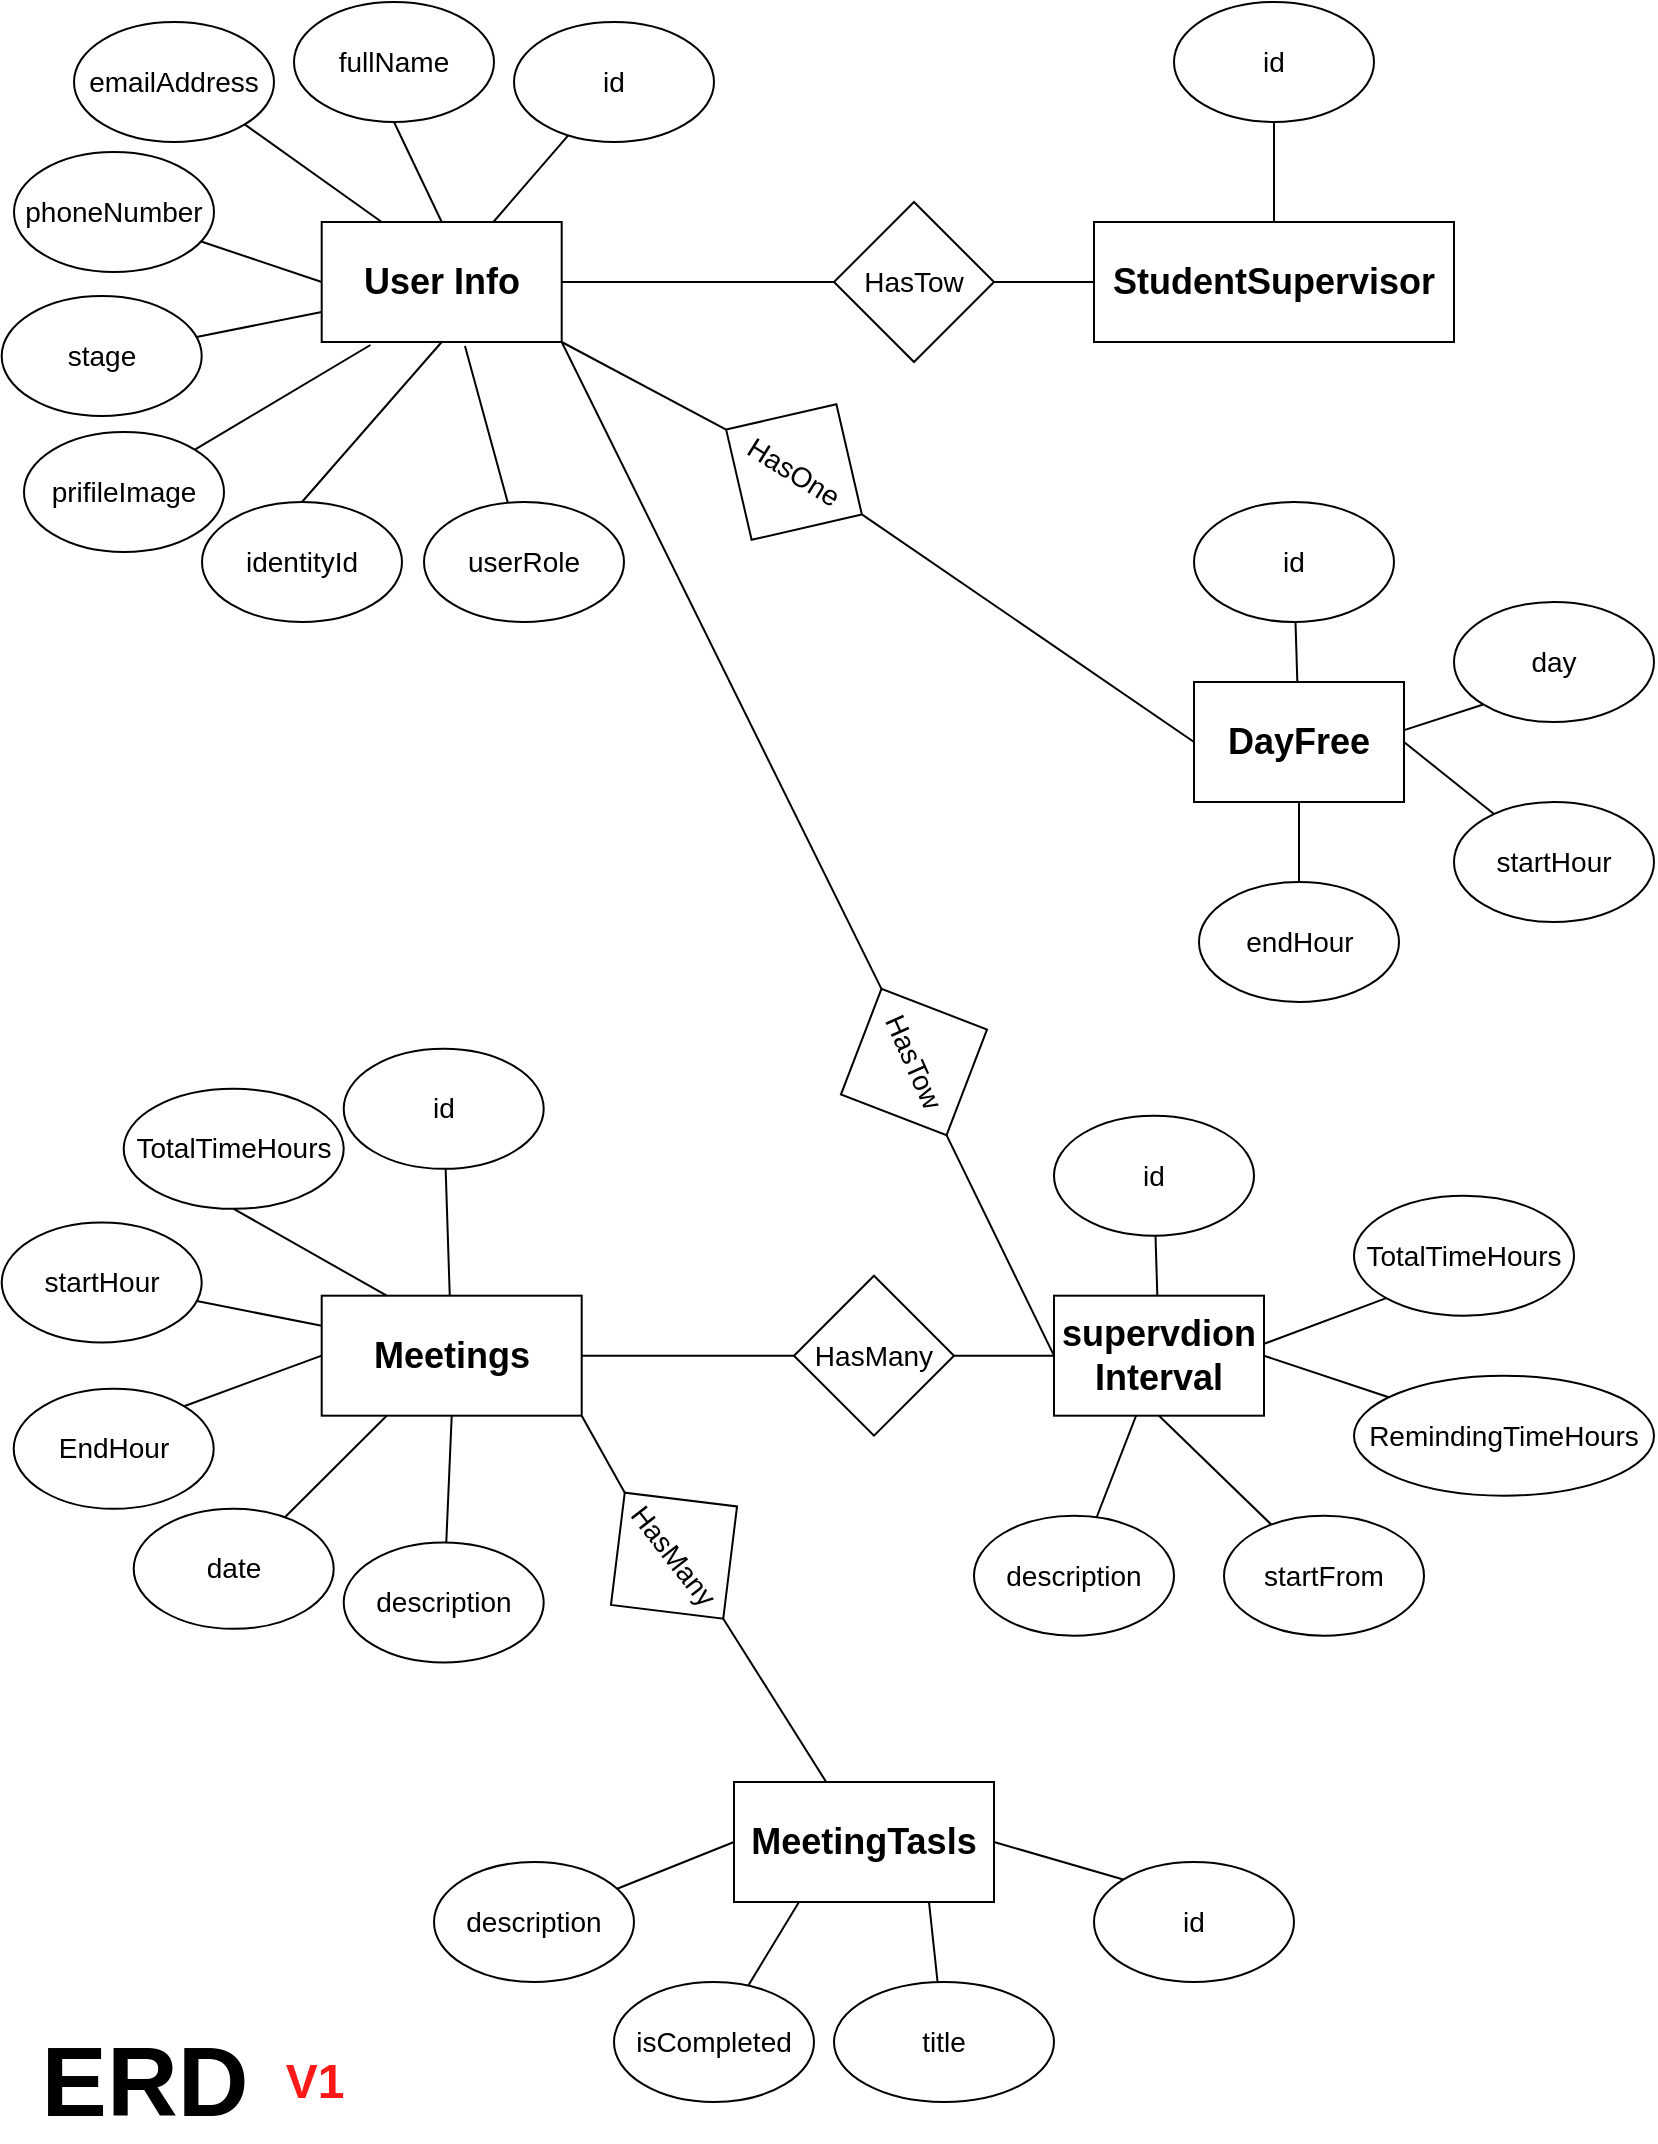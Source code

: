 <mxfile version="13.9.9" type="device"><diagram id="D7dQw42WFXhbAQPrsZ8e" name="UsersData"><mxGraphModel dx="1024" dy="592" grid="1" gridSize="10" guides="1" tooltips="1" connect="1" arrows="1" fold="1" page="1" pageScale="1" pageWidth="850" pageHeight="1100" math="0" shadow="0"><root><mxCell id="0"/><mxCell id="1" parent="0"/><mxCell id="kfg5G9f2uvB8EfEGwd8A-55" style="edgeStyle=none;rounded=0;orthogonalLoop=1;jettySize=auto;html=1;exitX=1;exitY=1;exitDx=0;exitDy=0;entryX=0;entryY=0.5;entryDx=0;entryDy=0;endArrow=none;endFill=0;fontSize=14;" parent="1" source="kfg5G9f2uvB8EfEGwd8A-1" target="kfg5G9f2uvB8EfEGwd8A-54" edge="1"><mxGeometry relative="1" as="geometry"/></mxCell><mxCell id="kfg5G9f2uvB8EfEGwd8A-1" value="User Info" style="rounded=0;whiteSpace=wrap;html=1;fontStyle=1;fontSize=18;" parent="1" vertex="1"><mxGeometry x="173.85" y="120" width="120" height="60" as="geometry"/></mxCell><mxCell id="kfg5G9f2uvB8EfEGwd8A-2" value="fullName" style="ellipse;whiteSpace=wrap;html=1;fontStyle=0;fontSize=14;" parent="1" vertex="1"><mxGeometry x="160" y="10" width="100" height="60" as="geometry"/></mxCell><mxCell id="kfg5G9f2uvB8EfEGwd8A-13" style="rounded=0;orthogonalLoop=1;jettySize=auto;html=1;exitX=1;exitY=1;exitDx=0;exitDy=0;entryX=0.25;entryY=0;entryDx=0;entryDy=0;fontSize=14;endArrow=none;endFill=0;" parent="1" source="kfg5G9f2uvB8EfEGwd8A-3" target="kfg5G9f2uvB8EfEGwd8A-1" edge="1"><mxGeometry relative="1" as="geometry"/></mxCell><mxCell id="kfg5G9f2uvB8EfEGwd8A-3" value="emailAddress" style="ellipse;whiteSpace=wrap;html=1;fontStyle=0;fontSize=14;" parent="1" vertex="1"><mxGeometry x="50" y="20" width="100" height="60" as="geometry"/></mxCell><mxCell id="kfg5G9f2uvB8EfEGwd8A-14" style="rounded=0;orthogonalLoop=1;jettySize=auto;html=1;entryX=0;entryY=0.5;entryDx=0;entryDy=0;fontSize=14;endArrow=none;endFill=0;" parent="1" source="kfg5G9f2uvB8EfEGwd8A-4" target="kfg5G9f2uvB8EfEGwd8A-1" edge="1"><mxGeometry relative="1" as="geometry"/></mxCell><mxCell id="kfg5G9f2uvB8EfEGwd8A-4" value="phoneNumber" style="ellipse;whiteSpace=wrap;html=1;fontStyle=0;fontSize=14;" parent="1" vertex="1"><mxGeometry x="20" y="85" width="100" height="60" as="geometry"/></mxCell><mxCell id="kfg5G9f2uvB8EfEGwd8A-15" style="rounded=0;orthogonalLoop=1;jettySize=auto;html=1;entryX=0;entryY=0.75;entryDx=0;entryDy=0;fontSize=14;endArrow=none;endFill=0;" parent="1" source="kfg5G9f2uvB8EfEGwd8A-5" target="kfg5G9f2uvB8EfEGwd8A-1" edge="1"><mxGeometry relative="1" as="geometry"/></mxCell><mxCell id="kfg5G9f2uvB8EfEGwd8A-5" value="stage" style="ellipse;whiteSpace=wrap;html=1;fontStyle=0;fontSize=14;" parent="1" vertex="1"><mxGeometry x="13.85" y="157" width="100" height="60" as="geometry"/></mxCell><mxCell id="kfg5G9f2uvB8EfEGwd8A-16" style="rounded=0;orthogonalLoop=1;jettySize=auto;html=1;entryX=0.203;entryY=1.025;entryDx=0;entryDy=0;fontSize=14;entryPerimeter=0;endArrow=none;endFill=0;" parent="1" source="kfg5G9f2uvB8EfEGwd8A-6" target="kfg5G9f2uvB8EfEGwd8A-1" edge="1"><mxGeometry relative="1" as="geometry"/></mxCell><mxCell id="kfg5G9f2uvB8EfEGwd8A-6" value="prifileImage" style="ellipse;whiteSpace=wrap;html=1;fontStyle=0;fontSize=14;" parent="1" vertex="1"><mxGeometry x="25" y="225" width="100" height="60" as="geometry"/></mxCell><mxCell id="kfg5G9f2uvB8EfEGwd8A-17" style="rounded=0;orthogonalLoop=1;jettySize=auto;html=1;exitX=0.5;exitY=0;exitDx=0;exitDy=0;entryX=0.5;entryY=1;entryDx=0;entryDy=0;fontSize=14;endArrow=none;endFill=0;" parent="1" source="kfg5G9f2uvB8EfEGwd8A-7" target="kfg5G9f2uvB8EfEGwd8A-1" edge="1"><mxGeometry relative="1" as="geometry"/></mxCell><mxCell id="kfg5G9f2uvB8EfEGwd8A-7" value="identityId" style="ellipse;whiteSpace=wrap;html=1;fontStyle=0;fontSize=14;" parent="1" vertex="1"><mxGeometry x="114" y="260" width="100" height="60" as="geometry"/></mxCell><mxCell id="kfg5G9f2uvB8EfEGwd8A-19" style="rounded=0;orthogonalLoop=1;jettySize=auto;html=1;entryX=0.597;entryY=1.033;entryDx=0;entryDy=0;entryPerimeter=0;fontSize=14;endArrow=none;endFill=0;" parent="1" source="kfg5G9f2uvB8EfEGwd8A-8" target="kfg5G9f2uvB8EfEGwd8A-1" edge="1"><mxGeometry relative="1" as="geometry"/></mxCell><mxCell id="kfg5G9f2uvB8EfEGwd8A-8" value="userRole" style="ellipse;whiteSpace=wrap;html=1;fontStyle=0;fontSize=14;" parent="1" vertex="1"><mxGeometry x="225" y="260" width="100" height="60" as="geometry"/></mxCell><mxCell id="kfg5G9f2uvB8EfEGwd8A-11" value="" style="endArrow=none;html=1;fontSize=14;exitX=0.5;exitY=1;exitDx=0;exitDy=0;entryX=0.5;entryY=0;entryDx=0;entryDy=0;endFill=0;" parent="1" source="kfg5G9f2uvB8EfEGwd8A-2" target="kfg5G9f2uvB8EfEGwd8A-1" edge="1"><mxGeometry width="50" height="50" relative="1" as="geometry"><mxPoint x="103.85" y="230" as="sourcePoint"/><mxPoint x="153.85" y="180" as="targetPoint"/></mxGeometry></mxCell><mxCell id="kfg5G9f2uvB8EfEGwd8A-27" style="edgeStyle=none;rounded=0;orthogonalLoop=1;jettySize=auto;html=1;entryX=1;entryY=0.5;entryDx=0;entryDy=0;endArrow=none;endFill=0;fontSize=14;" parent="1" source="kfg5G9f2uvB8EfEGwd8A-20" target="kfg5G9f2uvB8EfEGwd8A-26" edge="1"><mxGeometry relative="1" as="geometry"/></mxCell><mxCell id="kfg5G9f2uvB8EfEGwd8A-20" value="StudentSupervisor" style="rounded=0;whiteSpace=wrap;html=1;fontStyle=1;fontSize=18;" parent="1" vertex="1"><mxGeometry x="560" y="120" width="180" height="60" as="geometry"/></mxCell><mxCell id="kfg5G9f2uvB8EfEGwd8A-23" style="rounded=0;orthogonalLoop=1;jettySize=auto;html=1;fontSize=14;endArrow=none;endFill=0;" parent="1" source="kfg5G9f2uvB8EfEGwd8A-22" target="kfg5G9f2uvB8EfEGwd8A-1" edge="1"><mxGeometry relative="1" as="geometry"/></mxCell><mxCell id="kfg5G9f2uvB8EfEGwd8A-22" value="id" style="ellipse;whiteSpace=wrap;html=1;fontStyle=0;fontSize=14;" parent="1" vertex="1"><mxGeometry x="270" y="20" width="100" height="60" as="geometry"/></mxCell><mxCell id="kfg5G9f2uvB8EfEGwd8A-25" style="edgeStyle=none;rounded=0;orthogonalLoop=1;jettySize=auto;html=1;endArrow=none;endFill=0;fontSize=14;" parent="1" source="kfg5G9f2uvB8EfEGwd8A-24" target="kfg5G9f2uvB8EfEGwd8A-20" edge="1"><mxGeometry relative="1" as="geometry"/></mxCell><mxCell id="kfg5G9f2uvB8EfEGwd8A-24" value="id" style="ellipse;whiteSpace=wrap;html=1;fontStyle=0;fontSize=14;" parent="1" vertex="1"><mxGeometry x="600" y="10" width="100" height="60" as="geometry"/></mxCell><mxCell id="kfg5G9f2uvB8EfEGwd8A-28" style="edgeStyle=none;rounded=0;orthogonalLoop=1;jettySize=auto;html=1;entryX=1;entryY=0.5;entryDx=0;entryDy=0;endArrow=none;endFill=0;fontSize=14;exitX=0;exitY=0.5;exitDx=0;exitDy=0;" parent="1" source="kfg5G9f2uvB8EfEGwd8A-26" target="kfg5G9f2uvB8EfEGwd8A-1" edge="1"><mxGeometry relative="1" as="geometry"><mxPoint x="370.004" y="163.846" as="sourcePoint"/></mxGeometry></mxCell><mxCell id="kfg5G9f2uvB8EfEGwd8A-26" value="HasTow" style="rhombus;whiteSpace=wrap;html=1;fontSize=14;" parent="1" vertex="1"><mxGeometry x="430" y="110" width="80" height="80" as="geometry"/></mxCell><mxCell id="kfg5G9f2uvB8EfEGwd8A-43" value="" style="edgeStyle=none;rounded=0;orthogonalLoop=1;jettySize=auto;html=1;endArrow=none;endFill=0;fontSize=14;exitX=0;exitY=0.5;exitDx=0;exitDy=0;entryX=1;entryY=0.5;entryDx=0;entryDy=0;" parent="1" source="kfg5G9f2uvB8EfEGwd8A-29" target="kfg5G9f2uvB8EfEGwd8A-40" edge="1"><mxGeometry relative="1" as="geometry"/></mxCell><mxCell id="kfg5G9f2uvB8EfEGwd8A-29" value="DayFree" style="rounded=0;whiteSpace=wrap;html=1;fontStyle=1;fontSize=18;" parent="1" vertex="1"><mxGeometry x="610" y="350" width="105" height="60" as="geometry"/></mxCell><mxCell id="kfg5G9f2uvB8EfEGwd8A-30" style="edgeStyle=none;rounded=0;orthogonalLoop=1;jettySize=auto;html=1;endArrow=none;endFill=0;fontSize=14;" parent="1" source="kfg5G9f2uvB8EfEGwd8A-31" target="kfg5G9f2uvB8EfEGwd8A-29" edge="1"><mxGeometry relative="1" as="geometry"/></mxCell><mxCell id="kfg5G9f2uvB8EfEGwd8A-31" value="id" style="ellipse;whiteSpace=wrap;html=1;fontStyle=0;fontSize=14;" parent="1" vertex="1"><mxGeometry x="610" y="260" width="100" height="60" as="geometry"/></mxCell><mxCell id="kfg5G9f2uvB8EfEGwd8A-39" style="edgeStyle=none;rounded=0;orthogonalLoop=1;jettySize=auto;html=1;exitX=0;exitY=1;exitDx=0;exitDy=0;entryX=0.997;entryY=0.403;entryDx=0;entryDy=0;entryPerimeter=0;endArrow=none;endFill=0;fontSize=14;" parent="1" source="kfg5G9f2uvB8EfEGwd8A-32" target="kfg5G9f2uvB8EfEGwd8A-29" edge="1"><mxGeometry relative="1" as="geometry"/></mxCell><mxCell id="kfg5G9f2uvB8EfEGwd8A-32" value="day" style="ellipse;whiteSpace=wrap;html=1;fontStyle=0;fontSize=14;" parent="1" vertex="1"><mxGeometry x="740" y="310" width="100" height="60" as="geometry"/></mxCell><mxCell id="kfg5G9f2uvB8EfEGwd8A-38" style="edgeStyle=none;rounded=0;orthogonalLoop=1;jettySize=auto;html=1;endArrow=none;endFill=0;fontSize=14;entryX=1;entryY=0.5;entryDx=0;entryDy=0;" parent="1" source="kfg5G9f2uvB8EfEGwd8A-34" target="kfg5G9f2uvB8EfEGwd8A-29" edge="1"><mxGeometry relative="1" as="geometry"><mxPoint x="705" y="430" as="targetPoint"/></mxGeometry></mxCell><mxCell id="kfg5G9f2uvB8EfEGwd8A-34" value="startHour" style="ellipse;whiteSpace=wrap;html=1;fontStyle=0;fontSize=14;" parent="1" vertex="1"><mxGeometry x="740" y="410" width="100" height="60" as="geometry"/></mxCell><mxCell id="kfg5G9f2uvB8EfEGwd8A-37" style="edgeStyle=none;rounded=0;orthogonalLoop=1;jettySize=auto;html=1;entryX=0.5;entryY=1;entryDx=0;entryDy=0;endArrow=none;endFill=0;fontSize=14;" parent="1" source="kfg5G9f2uvB8EfEGwd8A-35" target="kfg5G9f2uvB8EfEGwd8A-29" edge="1"><mxGeometry relative="1" as="geometry"/></mxCell><mxCell id="kfg5G9f2uvB8EfEGwd8A-35" value="endHour" style="ellipse;whiteSpace=wrap;html=1;fontStyle=0;fontSize=14;" parent="1" vertex="1"><mxGeometry x="612.5" y="450" width="100" height="60" as="geometry"/></mxCell><mxCell id="kfg5G9f2uvB8EfEGwd8A-41" style="edgeStyle=none;rounded=0;orthogonalLoop=1;jettySize=auto;html=1;entryX=1;entryY=1;entryDx=0;entryDy=0;endArrow=none;endFill=0;fontSize=14;exitX=0;exitY=0.5;exitDx=0;exitDy=0;" parent="1" source="kfg5G9f2uvB8EfEGwd8A-40" target="kfg5G9f2uvB8EfEGwd8A-1" edge="1"><mxGeometry relative="1" as="geometry"/></mxCell><mxCell id="kfg5G9f2uvB8EfEGwd8A-40" value="HasOne" style="rhombus;whiteSpace=wrap;html=1;fontSize=14;rotation=32;" parent="1" vertex="1"><mxGeometry x="370" y="205" width="80" height="80" as="geometry"/></mxCell><mxCell id="kfg5G9f2uvB8EfEGwd8A-44" value="supervdion&lt;br&gt;Interval" style="rounded=0;whiteSpace=wrap;html=1;fontStyle=1;fontSize=18;" parent="1" vertex="1"><mxGeometry x="540" y="656.84" width="105" height="60" as="geometry"/></mxCell><mxCell id="kfg5G9f2uvB8EfEGwd8A-45" style="edgeStyle=none;rounded=0;orthogonalLoop=1;jettySize=auto;html=1;endArrow=none;endFill=0;fontSize=14;" parent="1" source="kfg5G9f2uvB8EfEGwd8A-46" target="kfg5G9f2uvB8EfEGwd8A-44" edge="1"><mxGeometry relative="1" as="geometry"/></mxCell><mxCell id="kfg5G9f2uvB8EfEGwd8A-46" value="id" style="ellipse;whiteSpace=wrap;html=1;fontStyle=0;fontSize=14;" parent="1" vertex="1"><mxGeometry x="540" y="566.84" width="100" height="60" as="geometry"/></mxCell><mxCell id="kfg5G9f2uvB8EfEGwd8A-47" style="edgeStyle=none;rounded=0;orthogonalLoop=1;jettySize=auto;html=1;exitX=0;exitY=1;exitDx=0;exitDy=0;entryX=0.997;entryY=0.403;entryDx=0;entryDy=0;entryPerimeter=0;endArrow=none;endFill=0;fontSize=14;" parent="1" source="kfg5G9f2uvB8EfEGwd8A-48" target="kfg5G9f2uvB8EfEGwd8A-44" edge="1"><mxGeometry relative="1" as="geometry"/></mxCell><mxCell id="kfg5G9f2uvB8EfEGwd8A-48" value="TotalTimeHours" style="ellipse;whiteSpace=wrap;html=1;fontStyle=0;fontSize=14;" parent="1" vertex="1"><mxGeometry x="690" y="606.84" width="110" height="60" as="geometry"/></mxCell><mxCell id="kfg5G9f2uvB8EfEGwd8A-49" style="edgeStyle=none;rounded=0;orthogonalLoop=1;jettySize=auto;html=1;endArrow=none;endFill=0;fontSize=14;entryX=1;entryY=0.5;entryDx=0;entryDy=0;" parent="1" source="kfg5G9f2uvB8EfEGwd8A-50" target="kfg5G9f2uvB8EfEGwd8A-44" edge="1"><mxGeometry relative="1" as="geometry"><mxPoint x="635" y="736.84" as="targetPoint"/></mxGeometry></mxCell><mxCell id="kfg5G9f2uvB8EfEGwd8A-50" value="RemindingTimeHours" style="ellipse;whiteSpace=wrap;html=1;fontStyle=0;fontSize=14;" parent="1" vertex="1"><mxGeometry x="690" y="696.84" width="150" height="60" as="geometry"/></mxCell><mxCell id="kfg5G9f2uvB8EfEGwd8A-51" style="edgeStyle=none;rounded=0;orthogonalLoop=1;jettySize=auto;html=1;entryX=0.5;entryY=1;entryDx=0;entryDy=0;endArrow=none;endFill=0;fontSize=14;" parent="1" source="kfg5G9f2uvB8EfEGwd8A-52" target="kfg5G9f2uvB8EfEGwd8A-44" edge="1"><mxGeometry relative="1" as="geometry"/></mxCell><mxCell id="kfg5G9f2uvB8EfEGwd8A-52" value="startFrom" style="ellipse;whiteSpace=wrap;html=1;fontStyle=0;fontSize=14;" parent="1" vertex="1"><mxGeometry x="625" y="766.84" width="100" height="60" as="geometry"/></mxCell><mxCell id="kfg5G9f2uvB8EfEGwd8A-57" style="edgeStyle=none;rounded=0;orthogonalLoop=1;jettySize=auto;html=1;entryX=0.391;entryY=1;entryDx=0;entryDy=0;entryPerimeter=0;endArrow=none;endFill=0;fontSize=14;" parent="1" source="kfg5G9f2uvB8EfEGwd8A-53" target="kfg5G9f2uvB8EfEGwd8A-44" edge="1"><mxGeometry relative="1" as="geometry"/></mxCell><mxCell id="kfg5G9f2uvB8EfEGwd8A-53" value="description" style="ellipse;whiteSpace=wrap;html=1;fontStyle=0;fontSize=14;" parent="1" vertex="1"><mxGeometry x="500" y="766.84" width="100" height="60" as="geometry"/></mxCell><mxCell id="kfg5G9f2uvB8EfEGwd8A-56" style="edgeStyle=none;rounded=0;orthogonalLoop=1;jettySize=auto;html=1;exitX=1;exitY=0.5;exitDx=0;exitDy=0;entryX=0;entryY=0.5;entryDx=0;entryDy=0;endArrow=none;endFill=0;fontSize=14;" parent="1" source="kfg5G9f2uvB8EfEGwd8A-54" target="kfg5G9f2uvB8EfEGwd8A-44" edge="1"><mxGeometry relative="1" as="geometry"><mxPoint x="522.368" y="550.002" as="sourcePoint"/></mxGeometry></mxCell><mxCell id="kfg5G9f2uvB8EfEGwd8A-54" value="HasTow" style="rhombus;whiteSpace=wrap;html=1;fontSize=14;rotation=66;" parent="1" vertex="1"><mxGeometry x="430" y="500" width="80" height="80" as="geometry"/></mxCell><mxCell id="kfg5G9f2uvB8EfEGwd8A-79" style="edgeStyle=none;rounded=0;orthogonalLoop=1;jettySize=auto;html=1;entryX=0;entryY=0.5;entryDx=0;entryDy=0;endArrow=none;endFill=0;fontSize=14;" parent="1" source="kfg5G9f2uvB8EfEGwd8A-58" target="kfg5G9f2uvB8EfEGwd8A-78" edge="1"><mxGeometry relative="1" as="geometry"/></mxCell><mxCell id="kfg5G9f2uvB8EfEGwd8A-99" style="edgeStyle=none;rounded=0;orthogonalLoop=1;jettySize=auto;html=1;exitX=1;exitY=1;exitDx=0;exitDy=0;entryX=0;entryY=0.5;entryDx=0;entryDy=0;endArrow=none;endFill=0;fontSize=14;" parent="1" source="kfg5G9f2uvB8EfEGwd8A-58" target="kfg5G9f2uvB8EfEGwd8A-98" edge="1"><mxGeometry relative="1" as="geometry"/></mxCell><mxCell id="kfg5G9f2uvB8EfEGwd8A-58" value="Meetings" style="rounded=0;whiteSpace=wrap;html=1;fontStyle=1;fontSize=18;" parent="1" vertex="1"><mxGeometry x="173.85" y="656.84" width="130" height="60" as="geometry"/></mxCell><mxCell id="kfg5G9f2uvB8EfEGwd8A-59" style="edgeStyle=none;rounded=0;orthogonalLoop=1;jettySize=auto;html=1;endArrow=none;endFill=0;fontSize=14;" parent="1" source="kfg5G9f2uvB8EfEGwd8A-60" target="kfg5G9f2uvB8EfEGwd8A-58" edge="1"><mxGeometry relative="1" as="geometry"/></mxCell><mxCell id="kfg5G9f2uvB8EfEGwd8A-60" value="id" style="ellipse;whiteSpace=wrap;html=1;fontStyle=0;fontSize=14;" parent="1" vertex="1"><mxGeometry x="184.85" y="533.42" width="100" height="60" as="geometry"/></mxCell><mxCell id="kfg5G9f2uvB8EfEGwd8A-72" style="edgeStyle=none;rounded=0;orthogonalLoop=1;jettySize=auto;html=1;exitX=0.5;exitY=1;exitDx=0;exitDy=0;entryX=0.25;entryY=0;entryDx=0;entryDy=0;endArrow=none;endFill=0;fontSize=14;" parent="1" source="kfg5G9f2uvB8EfEGwd8A-62" target="kfg5G9f2uvB8EfEGwd8A-58" edge="1"><mxGeometry relative="1" as="geometry"/></mxCell><mxCell id="kfg5G9f2uvB8EfEGwd8A-62" value="TotalTimeHours" style="ellipse;whiteSpace=wrap;html=1;fontStyle=0;fontSize=14;" parent="1" vertex="1"><mxGeometry x="74.85" y="553.42" width="110" height="60" as="geometry"/></mxCell><mxCell id="kfg5G9f2uvB8EfEGwd8A-73" style="edgeStyle=none;rounded=0;orthogonalLoop=1;jettySize=auto;html=1;entryX=0;entryY=0.25;entryDx=0;entryDy=0;endArrow=none;endFill=0;fontSize=14;" parent="1" source="kfg5G9f2uvB8EfEGwd8A-66" target="kfg5G9f2uvB8EfEGwd8A-58" edge="1"><mxGeometry relative="1" as="geometry"/></mxCell><mxCell id="kfg5G9f2uvB8EfEGwd8A-66" value="startHour" style="ellipse;whiteSpace=wrap;html=1;fontStyle=0;fontSize=14;" parent="1" vertex="1"><mxGeometry x="13.85" y="620.26" width="100" height="60" as="geometry"/></mxCell><mxCell id="kfg5G9f2uvB8EfEGwd8A-77" style="edgeStyle=none;rounded=0;orthogonalLoop=1;jettySize=auto;html=1;entryX=0.5;entryY=1;entryDx=0;entryDy=0;endArrow=none;endFill=0;fontSize=14;" parent="1" source="kfg5G9f2uvB8EfEGwd8A-68" target="kfg5G9f2uvB8EfEGwd8A-58" edge="1"><mxGeometry relative="1" as="geometry"/></mxCell><mxCell id="kfg5G9f2uvB8EfEGwd8A-68" value="description" style="ellipse;whiteSpace=wrap;html=1;fontStyle=0;fontSize=14;" parent="1" vertex="1"><mxGeometry x="184.85" y="780.26" width="100" height="60" as="geometry"/></mxCell><mxCell id="kfg5G9f2uvB8EfEGwd8A-75" style="edgeStyle=none;rounded=0;orthogonalLoop=1;jettySize=auto;html=1;exitX=1;exitY=0;exitDx=0;exitDy=0;entryX=0;entryY=0.5;entryDx=0;entryDy=0;endArrow=none;endFill=0;fontSize=14;" parent="1" source="kfg5G9f2uvB8EfEGwd8A-69" target="kfg5G9f2uvB8EfEGwd8A-58" edge="1"><mxGeometry relative="1" as="geometry"/></mxCell><mxCell id="kfg5G9f2uvB8EfEGwd8A-69" value="EndHour" style="ellipse;whiteSpace=wrap;html=1;fontStyle=0;fontSize=14;" parent="1" vertex="1"><mxGeometry x="19.85" y="703.42" width="100" height="60" as="geometry"/></mxCell><mxCell id="kfg5G9f2uvB8EfEGwd8A-76" style="edgeStyle=none;rounded=0;orthogonalLoop=1;jettySize=auto;html=1;entryX=0.25;entryY=1;entryDx=0;entryDy=0;endArrow=none;endFill=0;fontSize=14;" parent="1" source="kfg5G9f2uvB8EfEGwd8A-70" target="kfg5G9f2uvB8EfEGwd8A-58" edge="1"><mxGeometry relative="1" as="geometry"/></mxCell><mxCell id="kfg5G9f2uvB8EfEGwd8A-70" value="date" style="ellipse;whiteSpace=wrap;html=1;fontStyle=0;fontSize=14;" parent="1" vertex="1"><mxGeometry x="79.85" y="763.42" width="100" height="60" as="geometry"/></mxCell><mxCell id="kfg5G9f2uvB8EfEGwd8A-80" style="edgeStyle=none;rounded=0;orthogonalLoop=1;jettySize=auto;html=1;entryX=0;entryY=0.5;entryDx=0;entryDy=0;endArrow=none;endFill=0;fontSize=14;" parent="1" source="kfg5G9f2uvB8EfEGwd8A-78" target="kfg5G9f2uvB8EfEGwd8A-44" edge="1"><mxGeometry relative="1" as="geometry"/></mxCell><mxCell id="kfg5G9f2uvB8EfEGwd8A-78" value="HasMany" style="rhombus;whiteSpace=wrap;html=1;fontSize=14;" parent="1" vertex="1"><mxGeometry x="410" y="646.84" width="80" height="80" as="geometry"/></mxCell><mxCell id="kfg5G9f2uvB8EfEGwd8A-100" style="edgeStyle=none;rounded=0;orthogonalLoop=1;jettySize=auto;html=1;entryX=1;entryY=0.5;entryDx=0;entryDy=0;endArrow=none;endFill=0;fontSize=14;" parent="1" source="kfg5G9f2uvB8EfEGwd8A-81" target="kfg5G9f2uvB8EfEGwd8A-98" edge="1"><mxGeometry relative="1" as="geometry"/></mxCell><mxCell id="kfg5G9f2uvB8EfEGwd8A-81" value="MeetingTasls" style="rounded=0;whiteSpace=wrap;html=1;fontStyle=1;fontSize=18;" parent="1" vertex="1"><mxGeometry x="380" y="900" width="130" height="60" as="geometry"/></mxCell><mxCell id="kfg5G9f2uvB8EfEGwd8A-97" style="edgeStyle=none;rounded=0;orthogonalLoop=1;jettySize=auto;html=1;exitX=0;exitY=0;exitDx=0;exitDy=0;entryX=1;entryY=0.5;entryDx=0;entryDy=0;endArrow=none;endFill=0;fontSize=14;" parent="1" source="kfg5G9f2uvB8EfEGwd8A-83" target="kfg5G9f2uvB8EfEGwd8A-81" edge="1"><mxGeometry relative="1" as="geometry"/></mxCell><mxCell id="kfg5G9f2uvB8EfEGwd8A-83" value="id" style="ellipse;whiteSpace=wrap;html=1;fontStyle=0;fontSize=14;" parent="1" vertex="1"><mxGeometry x="560" y="940" width="100" height="60" as="geometry"/></mxCell><mxCell id="kfg5G9f2uvB8EfEGwd8A-96" style="edgeStyle=none;rounded=0;orthogonalLoop=1;jettySize=auto;html=1;entryX=0.75;entryY=1;entryDx=0;entryDy=0;endArrow=none;endFill=0;fontSize=14;" parent="1" source="kfg5G9f2uvB8EfEGwd8A-85" target="kfg5G9f2uvB8EfEGwd8A-81" edge="1"><mxGeometry relative="1" as="geometry"/></mxCell><mxCell id="kfg5G9f2uvB8EfEGwd8A-85" value="title" style="ellipse;whiteSpace=wrap;html=1;fontStyle=0;fontSize=14;" parent="1" vertex="1"><mxGeometry x="430" y="1000" width="110" height="60" as="geometry"/></mxCell><mxCell id="kfg5G9f2uvB8EfEGwd8A-94" style="edgeStyle=none;rounded=0;orthogonalLoop=1;jettySize=auto;html=1;entryX=0;entryY=0.5;entryDx=0;entryDy=0;endArrow=none;endFill=0;fontSize=14;" parent="1" source="kfg5G9f2uvB8EfEGwd8A-87" target="kfg5G9f2uvB8EfEGwd8A-81" edge="1"><mxGeometry relative="1" as="geometry"/></mxCell><mxCell id="kfg5G9f2uvB8EfEGwd8A-87" value="description" style="ellipse;whiteSpace=wrap;html=1;fontStyle=0;fontSize=14;" parent="1" vertex="1"><mxGeometry x="230" y="940" width="100" height="60" as="geometry"/></mxCell><mxCell id="kfg5G9f2uvB8EfEGwd8A-95" style="edgeStyle=none;rounded=0;orthogonalLoop=1;jettySize=auto;html=1;entryX=0.25;entryY=1;entryDx=0;entryDy=0;endArrow=none;endFill=0;fontSize=14;" parent="1" source="kfg5G9f2uvB8EfEGwd8A-91" target="kfg5G9f2uvB8EfEGwd8A-81" edge="1"><mxGeometry relative="1" as="geometry"/></mxCell><mxCell id="kfg5G9f2uvB8EfEGwd8A-91" value="isCompleted" style="ellipse;whiteSpace=wrap;html=1;fontStyle=0;fontSize=14;" parent="1" vertex="1"><mxGeometry x="320" y="1000" width="100" height="60" as="geometry"/></mxCell><mxCell id="kfg5G9f2uvB8EfEGwd8A-98" value="HasMany" style="rhombus;whiteSpace=wrap;html=1;fontSize=14;rotation=52;direction=east;" parent="1" vertex="1"><mxGeometry x="310" y="746.84" width="80" height="80" as="geometry"/></mxCell><mxCell id="DSXBE6oZtC5Lva0ifdTD-1" value="ERD" style="text;html=1;align=center;verticalAlign=middle;resizable=0;points=[];autosize=1;fontSize=49;fontStyle=1" vertex="1" parent="1"><mxGeometry x="25" y="1020" width="120" height="60" as="geometry"/></mxCell><mxCell id="DSXBE6oZtC5Lva0ifdTD-2" value="&lt;font style=&quot;font-size: 24px&quot; color=&quot;#ff1919&quot;&gt;&lt;b&gt;V1&lt;/b&gt;&lt;/font&gt;" style="text;html=1;align=center;verticalAlign=middle;resizable=0;points=[];autosize=1;" vertex="1" parent="1"><mxGeometry x="145" y="1040" width="50" height="20" as="geometry"/></mxCell></root></mxGraphModel></diagram></mxfile>